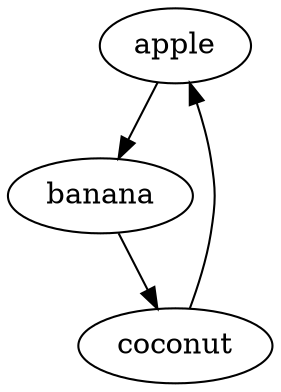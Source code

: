 digraph G {
    a [label="apple"];
    b [label="banana"];
    c [label="coconut"];

    a -> b;
    b -> {c};
    c -> a;
}
